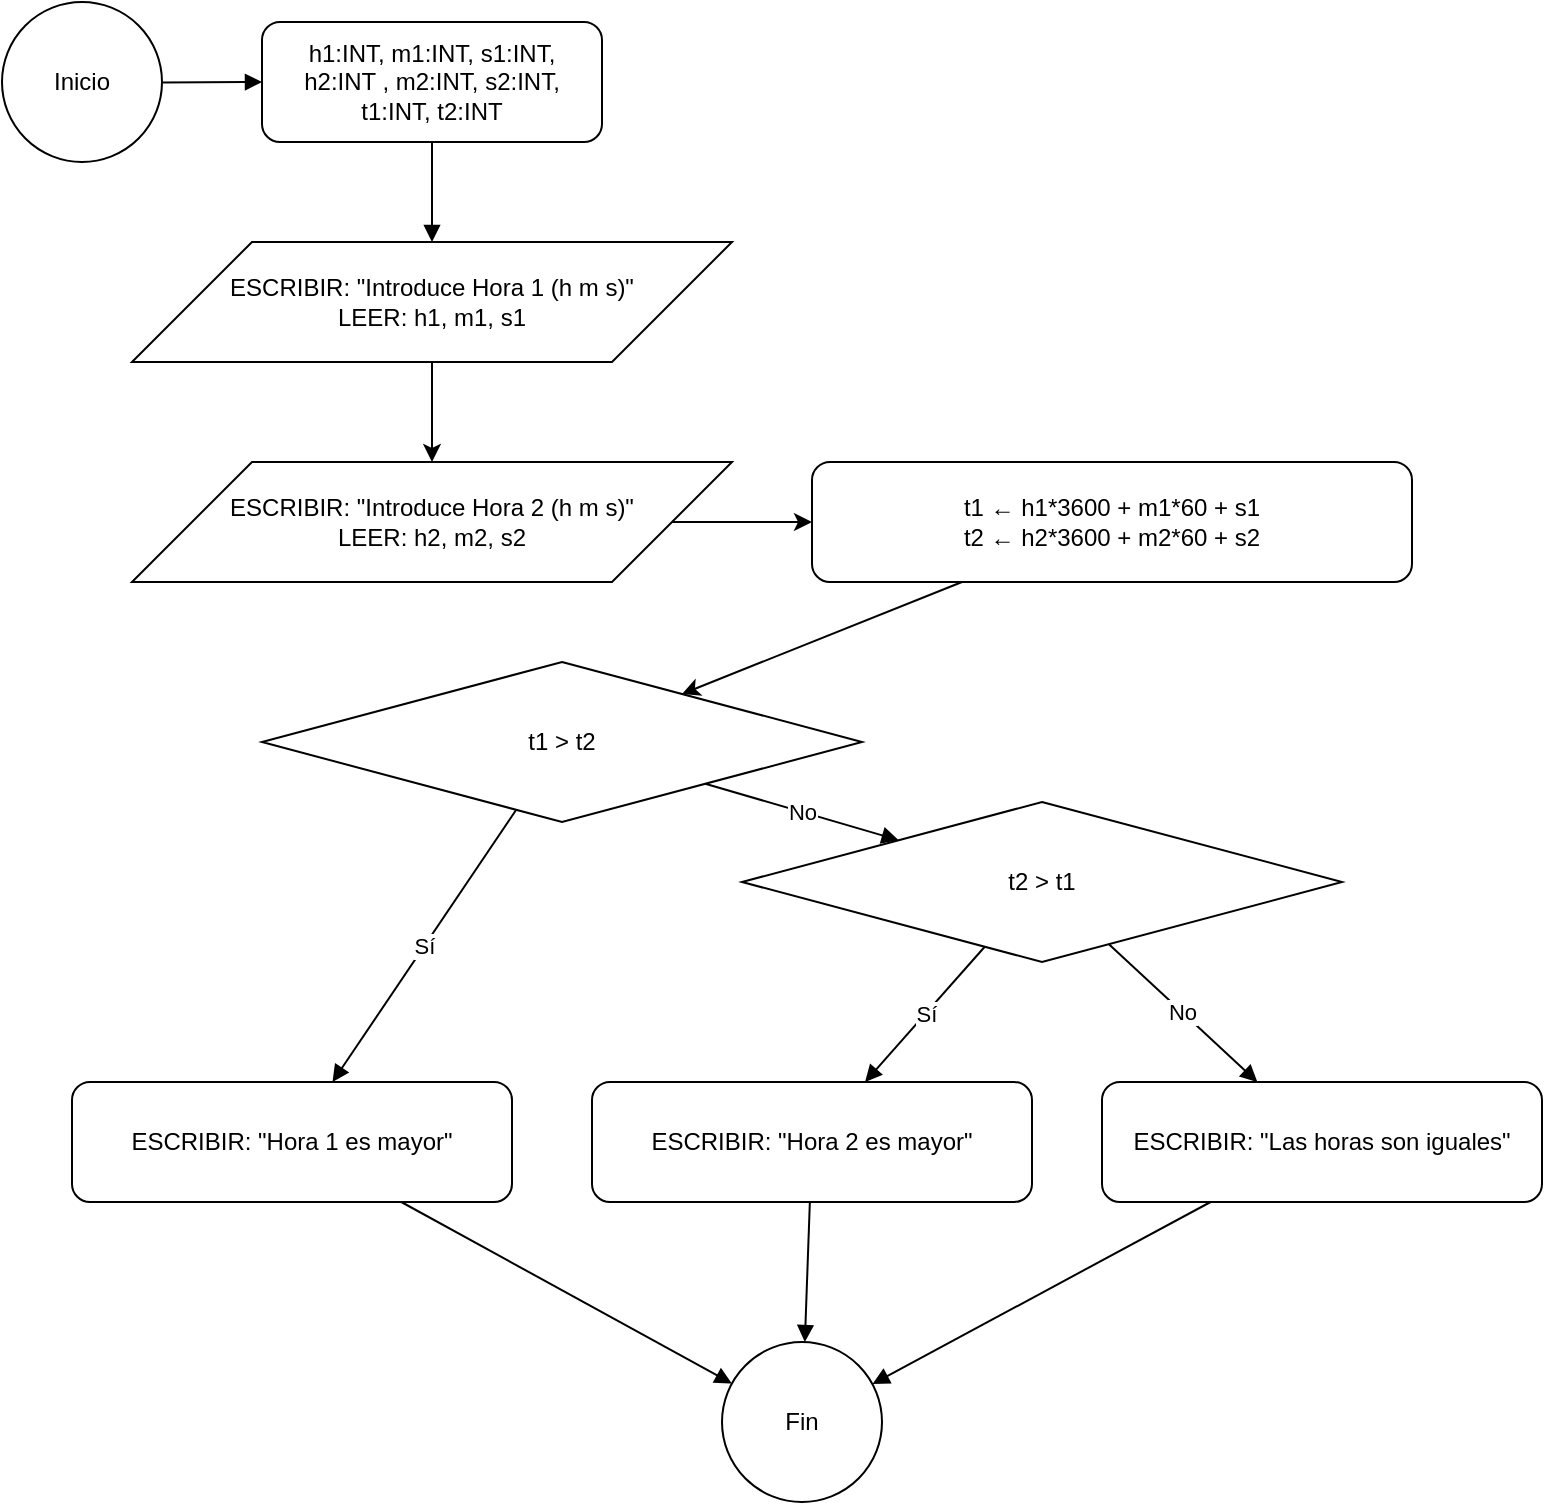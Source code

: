 <mxfile>
    <diagram id="comparar_horas" name="Comparar dos horas">
        <mxGraphModel dx="1333" dy="809" grid="1" gridSize="10" guides="1" tooltips="1" connect="1" arrows="1" fold="1" page="1" pageScale="1" pageWidth="850" pageHeight="1100" math="0" shadow="0">
            <root>
                <mxCell id="0"/>
                <mxCell id="1" parent="0"/>
                <mxCell id="2" value="Inicio" style="ellipse;whiteSpace=wrap;html=1;aspect=fixed;" parent="1" vertex="1">
                    <mxGeometry x="20" y="40" width="80" height="80" as="geometry"/>
                </mxCell>
                <mxCell id="3" value="h1:INT, m1:INT, s1:INT, &lt;br&gt;h2:INT , m2:INT, s2:INT, &lt;br&gt;t1:INT, t2:INT" style="rounded=1;whiteSpace=wrap;html=1;" parent="1" vertex="1">
                    <mxGeometry x="150" y="50" width="170" height="60" as="geometry"/>
                </mxCell>
                <mxCell id="fjg47ekRXEydn2ZSWer9-30" value="" style="edgeStyle=none;html=1;" edge="1" parent="1" source="4" target="6">
                    <mxGeometry relative="1" as="geometry"/>
                </mxCell>
                <mxCell id="4" value="ESCRIBIR: &quot;Introduce Hora 1 (h m s)&quot;&lt;br&gt;LEER: h1, m1, s1" style="shape=parallelogram;perimeter=parallelogramPerimeter;whiteSpace=wrap;html=1;" parent="1" vertex="1">
                    <mxGeometry x="85" y="160" width="300" height="60" as="geometry"/>
                </mxCell>
                <mxCell id="fjg47ekRXEydn2ZSWer9-31" value="" style="edgeStyle=none;html=1;" edge="1" parent="1" source="6" target="8">
                    <mxGeometry relative="1" as="geometry"/>
                </mxCell>
                <mxCell id="6" value="ESCRIBIR: &quot;Introduce Hora 2 (h m s)&quot;&lt;br&gt;LEER: h2, m2, s2" style="shape=parallelogram;perimeter=parallelogramPerimeter;whiteSpace=wrap;html=1;" parent="1" vertex="1">
                    <mxGeometry x="85" y="270" width="300" height="60" as="geometry"/>
                </mxCell>
                <mxCell id="fjg47ekRXEydn2ZSWer9-32" value="" style="edgeStyle=none;html=1;" edge="1" parent="1" source="8" target="10">
                    <mxGeometry relative="1" as="geometry"/>
                </mxCell>
                <mxCell id="8" value="t1 ← h1*3600 + m1*60 + s1&lt;br&gt;t2 ← h2*3600 + m2*60 + s2" style="rounded=1;whiteSpace=wrap;html=1;" parent="1" vertex="1">
                    <mxGeometry x="425" y="270" width="300" height="60" as="geometry"/>
                </mxCell>
                <mxCell id="10" value="t1 &amp;gt; t2" style="rhombus;whiteSpace=wrap;html=1;" parent="1" vertex="1">
                    <mxGeometry x="150" y="370" width="300" height="80" as="geometry"/>
                </mxCell>
                <mxCell id="11" value="ESCRIBIR: &quot;Hora 1 es mayor&quot;" style="rounded=1;whiteSpace=wrap;html=1;" parent="1" vertex="1">
                    <mxGeometry x="55" y="580" width="220" height="60" as="geometry"/>
                </mxCell>
                <mxCell id="12" value="t2 &amp;gt; t1" style="rhombus;whiteSpace=wrap;html=1;" parent="1" vertex="1">
                    <mxGeometry x="390" y="440" width="300" height="80" as="geometry"/>
                </mxCell>
                <mxCell id="13" value="ESCRIBIR: &quot;Hora 2 es mayor&quot;" style="rounded=1;whiteSpace=wrap;html=1;" parent="1" vertex="1">
                    <mxGeometry x="315" y="580" width="220" height="60" as="geometry"/>
                </mxCell>
                <mxCell id="14" value="ESCRIBIR: &quot;Las horas son iguales&quot;" style="rounded=1;whiteSpace=wrap;html=1;" parent="1" vertex="1">
                    <mxGeometry x="570" y="580" width="220" height="60" as="geometry"/>
                </mxCell>
                <mxCell id="15" value="Fin" style="ellipse;whiteSpace=wrap;html=1;aspect=fixed;" parent="1" vertex="1">
                    <mxGeometry x="380" y="710" width="80" height="80" as="geometry"/>
                </mxCell>
                <mxCell id="16" value="" style="endArrow=block;rounded=1;html=1;" parent="1" source="2" target="3" edge="1">
                    <mxGeometry relative="1" as="geometry"/>
                </mxCell>
                <mxCell id="17" value="" style="endArrow=block;rounded=1;html=1;" parent="1" source="3" target="4" edge="1">
                    <mxGeometry relative="1" as="geometry"/>
                </mxCell>
                <mxCell id="24" value="Sí" style="endArrow=block;rounded=1;html=1;" parent="1" source="10" target="11" edge="1">
                    <mxGeometry relative="1" as="geometry"/>
                </mxCell>
                <mxCell id="25" value="No" style="endArrow=block;rounded=1;html=1;" parent="1" source="10" target="12" edge="1">
                    <mxGeometry relative="1" as="geometry"/>
                </mxCell>
                <mxCell id="26" value="Sí" style="endArrow=block;rounded=1;html=1;" parent="1" source="12" target="13" edge="1">
                    <mxGeometry relative="1" as="geometry"/>
                </mxCell>
                <mxCell id="27" value="No" style="endArrow=block;rounded=1;html=1;" parent="1" source="12" target="14" edge="1">
                    <mxGeometry relative="1" as="geometry"/>
                </mxCell>
                <mxCell id="28" value="" style="endArrow=block;rounded=1;html=1;" parent="1" source="11" target="15" edge="1">
                    <mxGeometry relative="1" as="geometry"/>
                </mxCell>
                <mxCell id="29" value="" style="endArrow=block;rounded=1;html=1;" parent="1" source="13" target="15" edge="1">
                    <mxGeometry relative="1" as="geometry"/>
                </mxCell>
                <mxCell id="30" value="" style="endArrow=block;rounded=1;html=1;" parent="1" source="14" target="15" edge="1">
                    <mxGeometry relative="1" as="geometry"/>
                </mxCell>
            </root>
        </mxGraphModel>
    </diagram>
</mxfile>